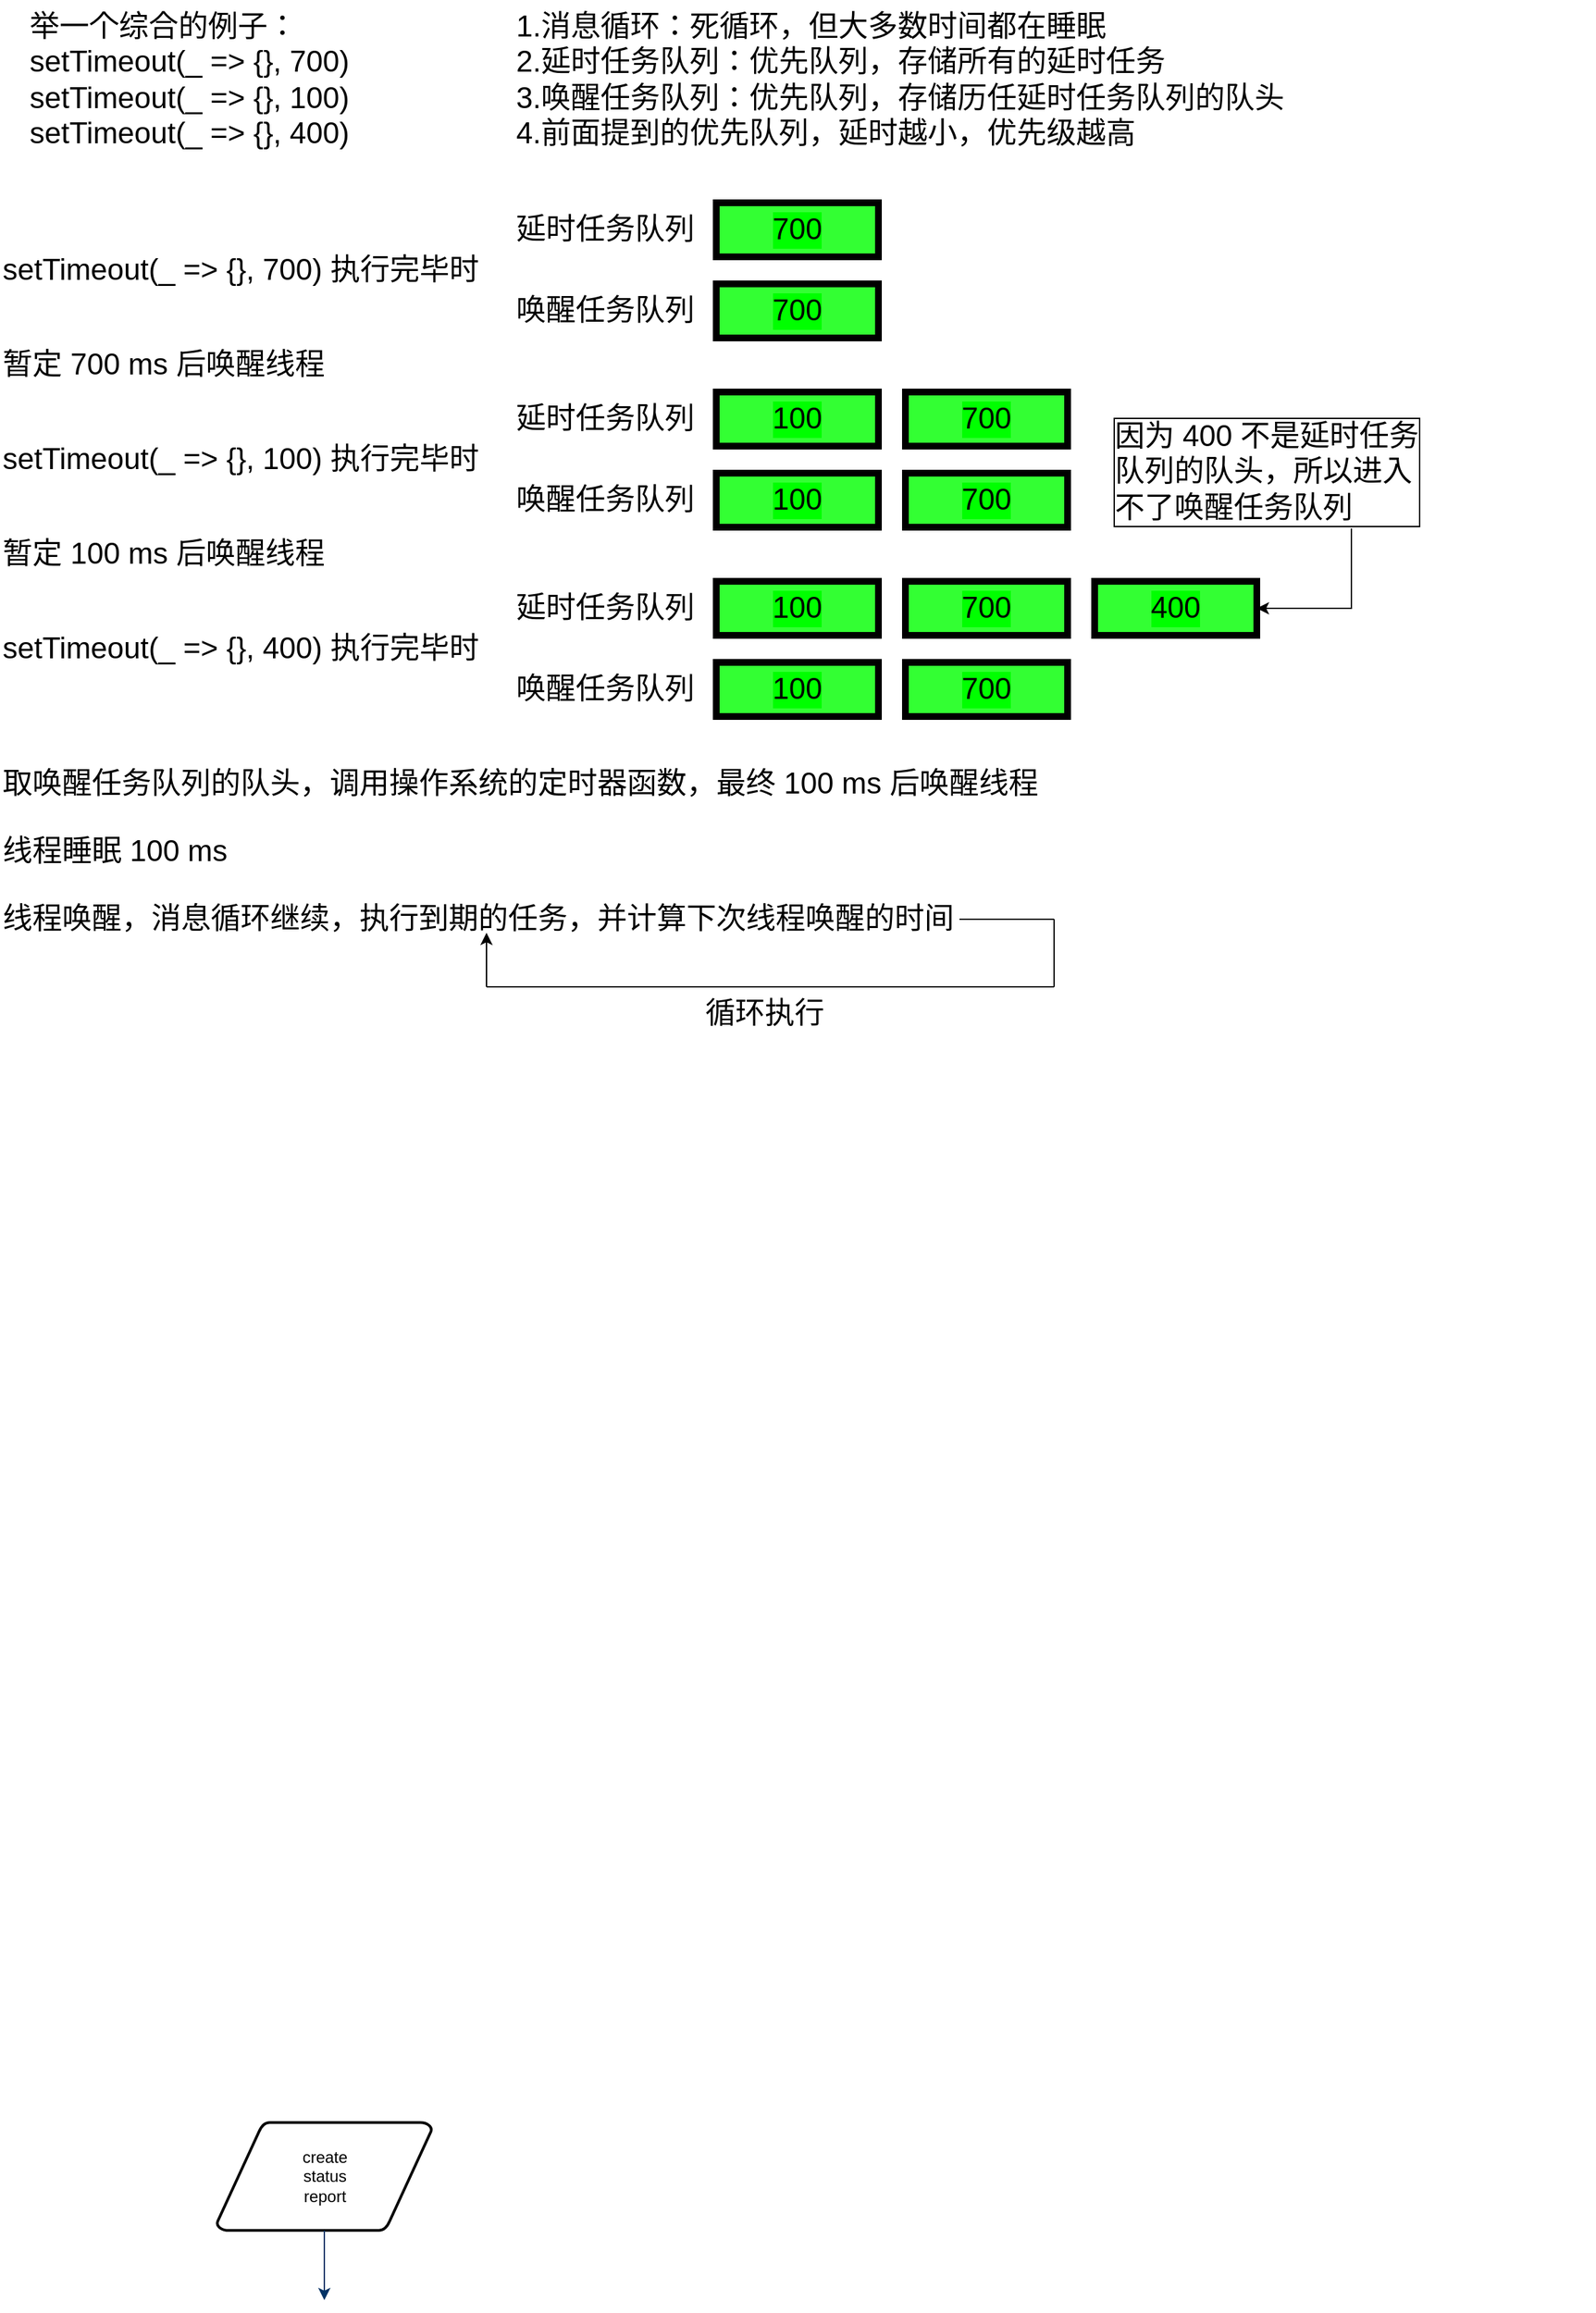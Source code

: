 <mxfile version="14.7.6" type="github">
  <diagram id="6a731a19-8d31-9384-78a2-239565b7b9f0" name="Page-1">
    <mxGraphModel dx="1353" dy="1596" grid="1" gridSize="10" guides="1" tooltips="1" connect="1" arrows="1" fold="1" page="1" pageScale="1" pageWidth="1169" pageHeight="827" background="none" math="0" shadow="0">
      <root>
        <mxCell id="0" />
        <mxCell id="1" parent="0" />
        <mxCell id="34" value="create&#xa;status&#xa;report" style="shape=mxgraph.flowchart.data;strokeWidth=2;gradientColor=none;gradientDirection=north;fontStyle=0;html=1;" parent="1" vertex="1">
          <mxGeometry x="240.5" y="1490" width="159" height="80" as="geometry" />
        </mxCell>
        <mxCell id="41" value="" style="edgeStyle=elbowEdgeStyle;elbow=vertical;exitX=0.5;exitY=1;exitPerimeter=0;entryX=0.5;entryY=0;entryPerimeter=0;fontStyle=1;strokeColor=#003366;strokeWidth=1;html=1;" parent="1" source="34" edge="1">
          <mxGeometry width="100" height="100" as="geometry">
            <mxPoint y="100" as="sourcePoint" />
            <mxPoint x="320" y="1621.5" as="targetPoint" />
          </mxGeometry>
        </mxCell>
        <mxCell id="jv8AAYUL_Jo1ZmJcXUMn-56" value="举一个综合的例子：&lt;br&gt;setTimeout(_ =&amp;gt; {}, 700)&lt;br&gt;setTimeout(_ =&amp;gt; {}, 100)&lt;br&gt;setTimeout(_ =&amp;gt; {}, 400)" style="text;html=1;strokeColor=none;fillColor=none;align=left;verticalAlign=top;whiteSpace=wrap;rounded=0;strokeWidth=5;perimeterSpacing=1;fontSize=22;horizontal=1;" vertex="1" parent="1">
          <mxGeometry x="100" y="-80" width="260" height="120" as="geometry" />
        </mxCell>
        <mxCell id="jv8AAYUL_Jo1ZmJcXUMn-61" value="1.消息循环：死循环，但大多数时间都在睡眠&lt;br&gt;2.延时任务队列：优先队列，存储所有的延时任务&lt;br&gt;3.唤醒任务队列：优先队列，存储历任延时任务队列的队头&lt;br&gt;4.前面提到的优先队列，延时越小，优先级越高" style="text;html=1;strokeColor=none;fillColor=none;align=left;verticalAlign=top;whiteSpace=wrap;rounded=0;strokeWidth=5;perimeterSpacing=1;fontSize=22;horizontal=1;" vertex="1" parent="1">
          <mxGeometry x="460" y="-80" width="658" height="120" as="geometry" />
        </mxCell>
        <mxCell id="jv8AAYUL_Jo1ZmJcXUMn-63" value="setTimeout(_ =&amp;gt; {}, 700) 执行完毕时" style="text;html=1;strokeColor=none;fillColor=none;align=left;verticalAlign=top;whiteSpace=wrap;rounded=0;strokeWidth=5;perimeterSpacing=1;fontSize=22;horizontal=1;" vertex="1" parent="1">
          <mxGeometry x="80" y="100" width="360" height="40" as="geometry" />
        </mxCell>
        <mxCell id="jv8AAYUL_Jo1ZmJcXUMn-64" value="setTimeout(_ =&amp;gt; {}, 100) 执行完毕时" style="text;html=1;strokeColor=none;fillColor=none;align=left;verticalAlign=top;whiteSpace=wrap;rounded=0;strokeWidth=5;perimeterSpacing=1;fontSize=22;horizontal=1;" vertex="1" parent="1">
          <mxGeometry x="80" y="240" width="360" height="40" as="geometry" />
        </mxCell>
        <mxCell id="jv8AAYUL_Jo1ZmJcXUMn-65" value="延时任务队列" style="text;html=1;strokeColor=none;fillColor=none;align=left;verticalAlign=top;whiteSpace=wrap;rounded=0;strokeWidth=5;perimeterSpacing=1;fontSize=22;horizontal=1;fontStyle=0;fontColor=#000;" vertex="1" parent="1">
          <mxGeometry x="460" y="70" width="150" height="40" as="geometry" />
        </mxCell>
        <mxCell id="jv8AAYUL_Jo1ZmJcXUMn-66" value="700" style="rounded=0;whiteSpace=wrap;html=1;fontSize=22;strokeWidth=5;align=center;verticalAlign=middle;labelBackgroundColor=#00FF00;fillColor=#33FF33;" vertex="1" parent="1">
          <mxGeometry x="610" y="70" width="120" height="40" as="geometry" />
        </mxCell>
        <mxCell id="jv8AAYUL_Jo1ZmJcXUMn-67" value="唤醒任务队列" style="text;html=1;strokeColor=none;fillColor=none;align=left;verticalAlign=top;whiteSpace=wrap;rounded=0;strokeWidth=5;perimeterSpacing=1;fontSize=22;horizontal=1;fontStyle=0;fontColor=#000;" vertex="1" parent="1">
          <mxGeometry x="460" y="130" width="150" height="40" as="geometry" />
        </mxCell>
        <mxCell id="jv8AAYUL_Jo1ZmJcXUMn-68" value="700" style="rounded=0;whiteSpace=wrap;html=1;fontSize=22;strokeWidth=5;align=center;verticalAlign=middle;labelBackgroundColor=#00FF00;fillColor=#33FF33;" vertex="1" parent="1">
          <mxGeometry x="610" y="130" width="120" height="40" as="geometry" />
        </mxCell>
        <mxCell id="jv8AAYUL_Jo1ZmJcXUMn-69" value="延时任务队列" style="text;html=1;strokeColor=none;fillColor=none;align=left;verticalAlign=top;whiteSpace=wrap;rounded=0;strokeWidth=5;perimeterSpacing=1;fontSize=22;horizontal=1;fontStyle=0;fontColor=#000;" vertex="1" parent="1">
          <mxGeometry x="460" y="210" width="150" height="40" as="geometry" />
        </mxCell>
        <mxCell id="jv8AAYUL_Jo1ZmJcXUMn-70" value="100" style="rounded=0;whiteSpace=wrap;html=1;fontSize=22;strokeWidth=5;align=center;verticalAlign=middle;labelBackgroundColor=#00FF00;fillColor=#33FF33;" vertex="1" parent="1">
          <mxGeometry x="610" y="210" width="120" height="40" as="geometry" />
        </mxCell>
        <mxCell id="jv8AAYUL_Jo1ZmJcXUMn-71" value="唤醒任务队列" style="text;html=1;strokeColor=none;fillColor=none;align=left;verticalAlign=top;whiteSpace=wrap;rounded=0;strokeWidth=5;perimeterSpacing=1;fontSize=22;horizontal=1;fontStyle=0;fontColor=#000;" vertex="1" parent="1">
          <mxGeometry x="460" y="270" width="150" height="40" as="geometry" />
        </mxCell>
        <mxCell id="jv8AAYUL_Jo1ZmJcXUMn-72" value="100" style="rounded=0;whiteSpace=wrap;html=1;fontSize=22;strokeWidth=5;align=center;verticalAlign=middle;labelBackgroundColor=#00FF00;fillColor=#33FF33;" vertex="1" parent="1">
          <mxGeometry x="610" y="270" width="120" height="40" as="geometry" />
        </mxCell>
        <mxCell id="jv8AAYUL_Jo1ZmJcXUMn-73" value="700" style="rounded=0;whiteSpace=wrap;html=1;fontSize=22;strokeWidth=5;align=center;verticalAlign=middle;labelBackgroundColor=#00FF00;fillColor=#33FF33;" vertex="1" parent="1">
          <mxGeometry x="750" y="210" width="120" height="40" as="geometry" />
        </mxCell>
        <mxCell id="jv8AAYUL_Jo1ZmJcXUMn-74" value="700" style="rounded=0;whiteSpace=wrap;html=1;fontSize=22;strokeWidth=5;align=center;verticalAlign=middle;labelBackgroundColor=#00FF00;fillColor=#33FF33;" vertex="1" parent="1">
          <mxGeometry x="750" y="270" width="120" height="40" as="geometry" />
        </mxCell>
        <mxCell id="jv8AAYUL_Jo1ZmJcXUMn-75" value="setTimeout(_ =&amp;gt; {}, 400) 执行完毕时" style="text;html=1;strokeColor=none;fillColor=none;align=left;verticalAlign=top;whiteSpace=wrap;rounded=0;strokeWidth=5;perimeterSpacing=1;fontSize=22;horizontal=1;" vertex="1" parent="1">
          <mxGeometry x="80" y="380" width="360" height="40" as="geometry" />
        </mxCell>
        <mxCell id="jv8AAYUL_Jo1ZmJcXUMn-76" value="延时任务队列" style="text;html=1;strokeColor=none;fillColor=none;align=left;verticalAlign=top;whiteSpace=wrap;rounded=0;strokeWidth=5;perimeterSpacing=1;fontSize=22;horizontal=1;fontStyle=0;fontColor=#000;" vertex="1" parent="1">
          <mxGeometry x="460" y="350" width="150" height="40" as="geometry" />
        </mxCell>
        <mxCell id="jv8AAYUL_Jo1ZmJcXUMn-77" value="100" style="rounded=0;whiteSpace=wrap;html=1;fontSize=22;strokeWidth=5;align=center;verticalAlign=middle;labelBackgroundColor=#00FF00;fillColor=#33FF33;" vertex="1" parent="1">
          <mxGeometry x="610" y="350" width="120" height="40" as="geometry" />
        </mxCell>
        <mxCell id="jv8AAYUL_Jo1ZmJcXUMn-78" value="唤醒任务队列" style="text;html=1;strokeColor=none;fillColor=none;align=left;verticalAlign=top;whiteSpace=wrap;rounded=0;strokeWidth=5;perimeterSpacing=1;fontSize=22;horizontal=1;fontStyle=0;fontColor=#000;" vertex="1" parent="1">
          <mxGeometry x="460" y="410" width="150" height="40" as="geometry" />
        </mxCell>
        <mxCell id="jv8AAYUL_Jo1ZmJcXUMn-79" value="100" style="rounded=0;whiteSpace=wrap;html=1;fontSize=22;strokeWidth=5;align=center;verticalAlign=middle;labelBackgroundColor=#00FF00;fillColor=#33FF33;" vertex="1" parent="1">
          <mxGeometry x="610" y="410" width="120" height="40" as="geometry" />
        </mxCell>
        <mxCell id="jv8AAYUL_Jo1ZmJcXUMn-80" value="700" style="rounded=0;whiteSpace=wrap;html=1;fontSize=22;strokeWidth=5;align=center;verticalAlign=middle;labelBackgroundColor=#00FF00;fillColor=#33FF33;" vertex="1" parent="1">
          <mxGeometry x="750" y="350" width="120" height="40" as="geometry" />
        </mxCell>
        <mxCell id="jv8AAYUL_Jo1ZmJcXUMn-81" value="700" style="rounded=0;whiteSpace=wrap;html=1;fontSize=22;strokeWidth=5;align=center;verticalAlign=middle;labelBackgroundColor=#00FF00;fillColor=#33FF33;" vertex="1" parent="1">
          <mxGeometry x="750" y="410" width="120" height="40" as="geometry" />
        </mxCell>
        <mxCell id="jv8AAYUL_Jo1ZmJcXUMn-82" value="400" style="rounded=0;whiteSpace=wrap;html=1;fontSize=22;strokeWidth=5;align=center;verticalAlign=middle;labelBackgroundColor=#00FF00;fillColor=#33FF33;" vertex="1" parent="1">
          <mxGeometry x="890" y="350" width="120" height="40" as="geometry" />
        </mxCell>
        <mxCell id="jv8AAYUL_Jo1ZmJcXUMn-96" style="edgeStyle=orthogonalEdgeStyle;rounded=0;orthogonalLoop=1;jettySize=auto;html=1;entryX=1;entryY=0.5;entryDx=0;entryDy=0;fontSize=22;fontColor=#000;" edge="1" parent="1" source="jv8AAYUL_Jo1ZmJcXUMn-83" target="jv8AAYUL_Jo1ZmJcXUMn-82">
          <mxGeometry relative="1" as="geometry" />
        </mxCell>
        <mxCell id="jv8AAYUL_Jo1ZmJcXUMn-83" value="因为 400 不是延时任务&lt;br&gt;队列的队头，所以进入&lt;br&gt;不了唤醒任务队列" style="text;html=1;strokeColor=none;fillColor=none;align=left;verticalAlign=top;whiteSpace=wrap;rounded=0;strokeWidth=5;perimeterSpacing=1;fontSize=22;horizontal=1;labelBorderColor=#000000;spacingTop=2;spacingLeft=2;spacingBottom=2;spacingRight=8;" vertex="1" parent="1">
          <mxGeometry x="900" y="220" width="360" height="90" as="geometry" />
        </mxCell>
        <mxCell id="jv8AAYUL_Jo1ZmJcXUMn-86" value="取唤醒任务队列的队头，调用操作系统的定时器函数，最终 100 ms 后唤醒线程" style="text;html=1;strokeColor=none;fillColor=none;align=left;verticalAlign=top;whiteSpace=wrap;rounded=0;strokeWidth=5;perimeterSpacing=1;fontSize=22;horizontal=1;" vertex="1" parent="1">
          <mxGeometry x="80" y="480" width="800" height="40" as="geometry" />
        </mxCell>
        <mxCell id="jv8AAYUL_Jo1ZmJcXUMn-87" value="线程睡眠 100 ms" style="text;html=1;strokeColor=none;fillColor=none;align=left;verticalAlign=top;whiteSpace=wrap;rounded=0;strokeWidth=5;perimeterSpacing=1;fontSize=22;horizontal=1;" vertex="1" parent="1">
          <mxGeometry x="80" y="530" width="800" height="40" as="geometry" />
        </mxCell>
        <mxCell id="jv8AAYUL_Jo1ZmJcXUMn-88" value="线程唤醒，消息循环继续，执行到期的任务，并计算下次线程唤醒的时间" style="text;html=1;strokeColor=none;fillColor=none;align=left;verticalAlign=top;whiteSpace=wrap;rounded=0;strokeWidth=5;perimeterSpacing=1;fontSize=22;horizontal=1;" vertex="1" parent="1">
          <mxGeometry x="80" y="580" width="710" height="40" as="geometry" />
        </mxCell>
        <mxCell id="jv8AAYUL_Jo1ZmJcXUMn-91" value="" style="endArrow=none;html=1;fontSize=22;fontColor=#000;" edge="1" parent="1">
          <mxGeometry width="50" height="50" relative="1" as="geometry">
            <mxPoint x="790" y="600" as="sourcePoint" />
            <mxPoint x="860" y="600" as="targetPoint" />
          </mxGeometry>
        </mxCell>
        <mxCell id="jv8AAYUL_Jo1ZmJcXUMn-92" value="" style="endArrow=none;html=1;fontSize=22;fontColor=#000;" edge="1" parent="1">
          <mxGeometry width="50" height="50" relative="1" as="geometry">
            <mxPoint x="860" y="650" as="sourcePoint" />
            <mxPoint x="860" y="600" as="targetPoint" />
          </mxGeometry>
        </mxCell>
        <mxCell id="jv8AAYUL_Jo1ZmJcXUMn-93" value="" style="endArrow=none;html=1;fontSize=22;fontColor=#000;" edge="1" parent="1">
          <mxGeometry width="50" height="50" relative="1" as="geometry">
            <mxPoint x="440" y="650" as="sourcePoint" />
            <mxPoint x="860" y="650" as="targetPoint" />
          </mxGeometry>
        </mxCell>
        <mxCell id="jv8AAYUL_Jo1ZmJcXUMn-94" value="" style="endArrow=classic;html=1;fontSize=22;fontColor=#000;" edge="1" parent="1">
          <mxGeometry width="50" height="50" relative="1" as="geometry">
            <mxPoint x="440" y="650" as="sourcePoint" />
            <mxPoint x="440" y="610" as="targetPoint" />
          </mxGeometry>
        </mxCell>
        <mxCell id="jv8AAYUL_Jo1ZmJcXUMn-95" value="循环执行" style="text;html=1;strokeColor=none;fillColor=none;align=left;verticalAlign=top;whiteSpace=wrap;rounded=0;strokeWidth=5;perimeterSpacing=1;fontSize=22;horizontal=1;" vertex="1" parent="1">
          <mxGeometry x="600" y="650" width="100" height="40" as="geometry" />
        </mxCell>
        <mxCell id="jv8AAYUL_Jo1ZmJcXUMn-98" value="暂定 700 ms 后唤醒线程" style="text;html=1;strokeColor=none;fillColor=none;align=left;verticalAlign=top;whiteSpace=wrap;rounded=0;strokeWidth=5;perimeterSpacing=1;fontSize=22;horizontal=1;" vertex="1" parent="1">
          <mxGeometry x="80" y="170" width="800" height="40" as="geometry" />
        </mxCell>
        <mxCell id="jv8AAYUL_Jo1ZmJcXUMn-99" value="暂定 100 ms 后唤醒线程" style="text;html=1;strokeColor=none;fillColor=none;align=left;verticalAlign=top;whiteSpace=wrap;rounded=0;strokeWidth=5;perimeterSpacing=1;fontSize=22;horizontal=1;" vertex="1" parent="1">
          <mxGeometry x="80" y="310" width="800" height="40" as="geometry" />
        </mxCell>
      </root>
    </mxGraphModel>
  </diagram>
</mxfile>
